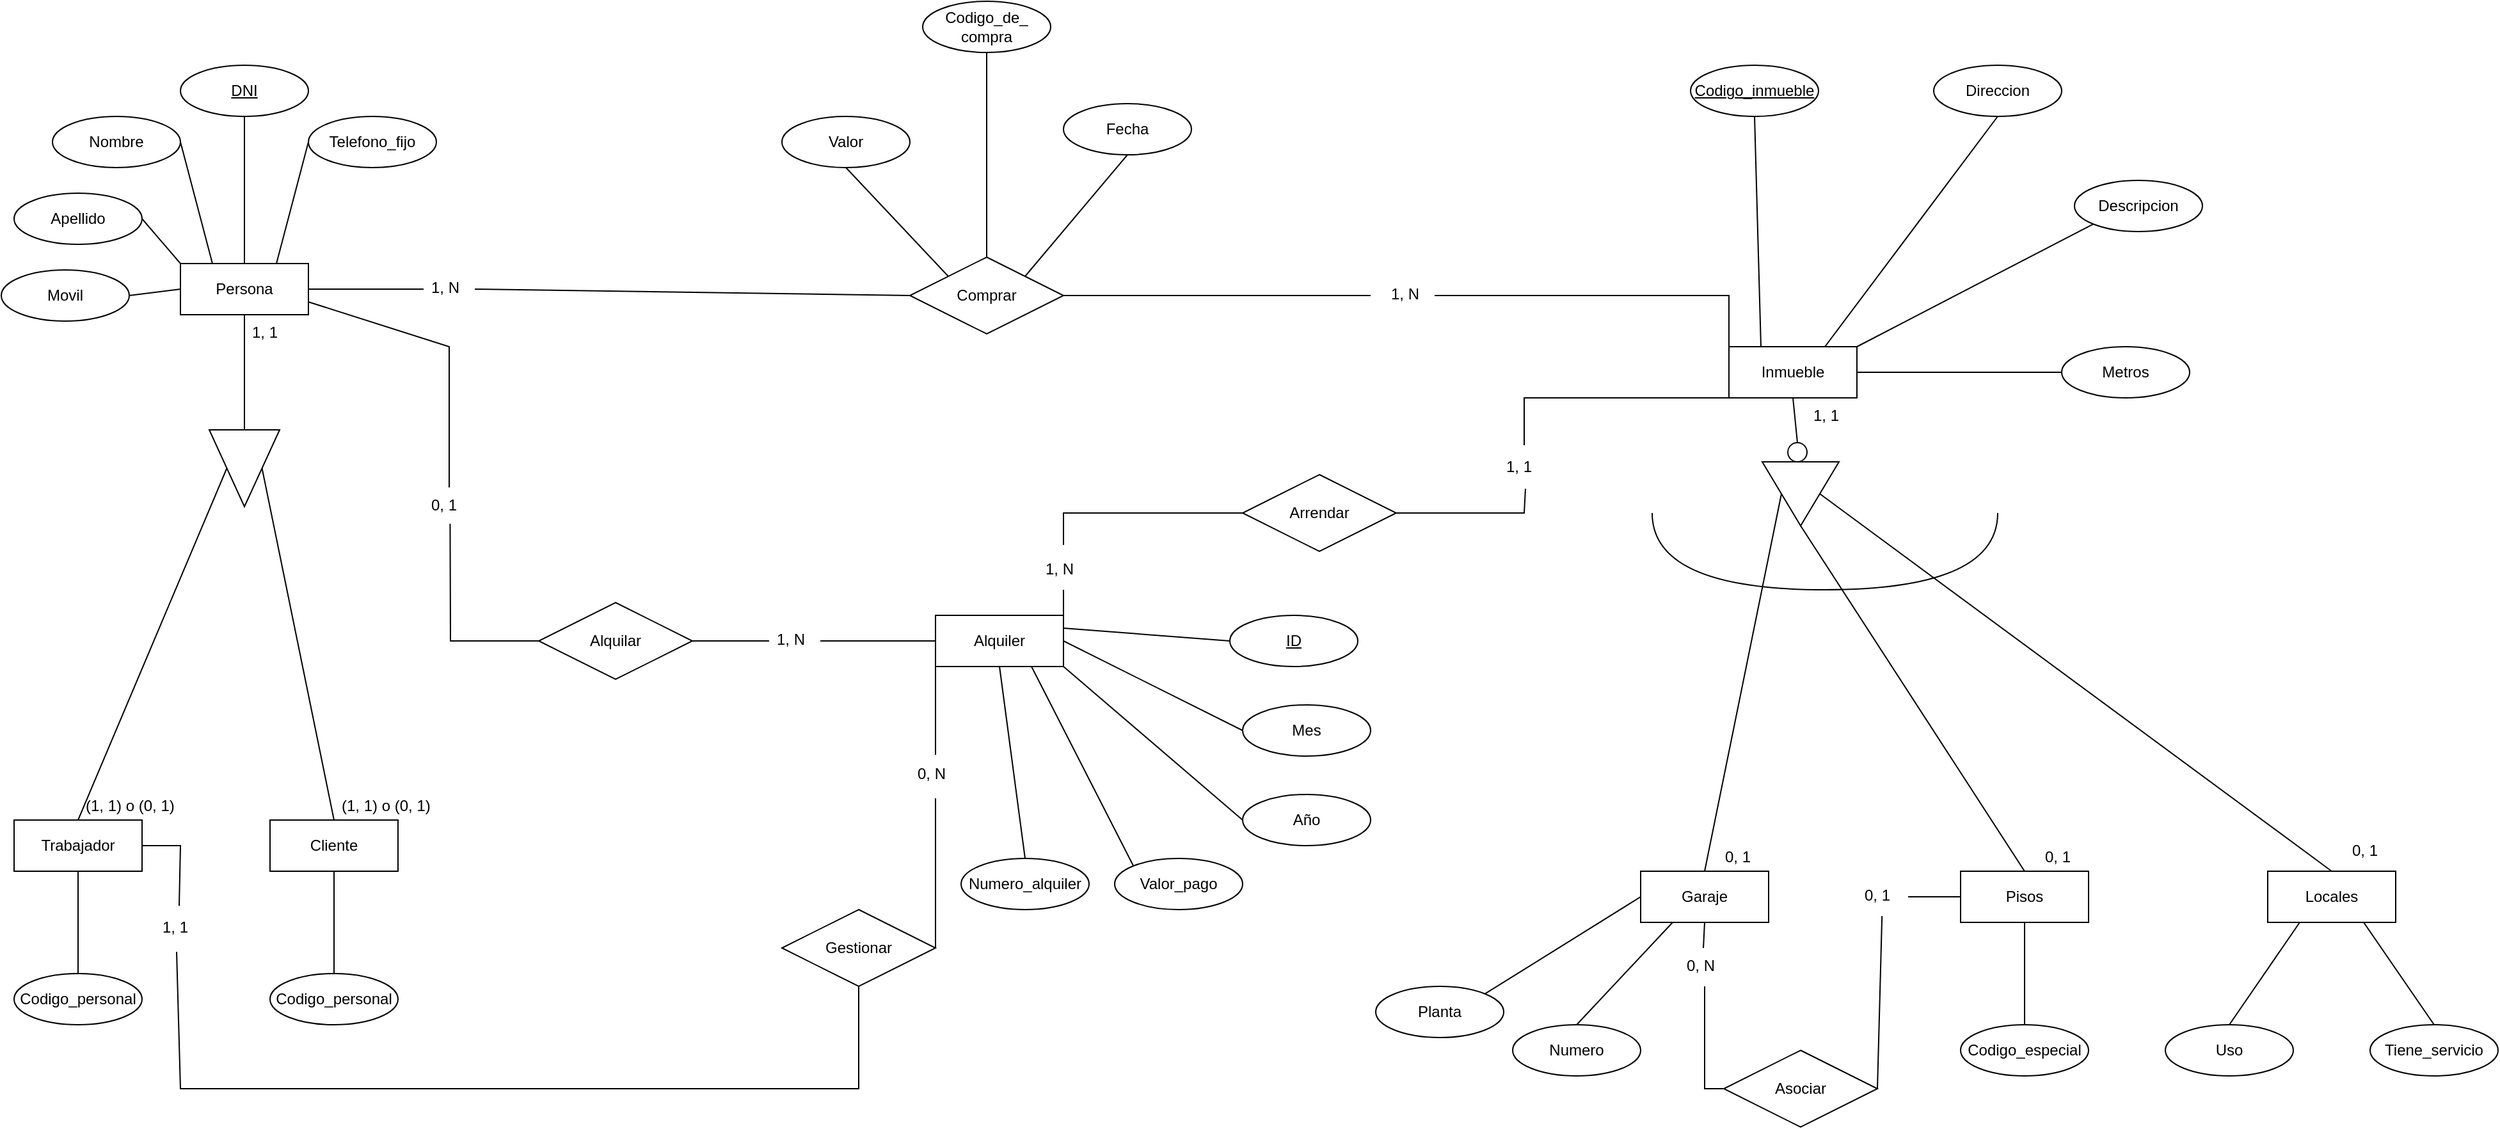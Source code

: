 <mxfile version="22.0.4" type="github">
  <diagram name="Página-1" id="a1RyxE_Y-MSOX4j9OYDZ">
    <mxGraphModel dx="2514" dy="2051" grid="1" gridSize="10" guides="1" tooltips="1" connect="1" arrows="1" fold="1" page="1" pageScale="1" pageWidth="827" pageHeight="1169" math="0" shadow="0">
      <root>
        <mxCell id="0" />
        <mxCell id="1" parent="0" />
        <mxCell id="8C2Y239VdLHNd9cbPgNQ-3" value="Inmueble" style="whiteSpace=wrap;html=1;align=center;" parent="1" vertex="1">
          <mxGeometry x="890" y="-90" width="100" height="40" as="geometry" />
        </mxCell>
        <mxCell id="8C2Y239VdLHNd9cbPgNQ-4" value="Pisos" style="whiteSpace=wrap;html=1;align=center;" parent="1" vertex="1">
          <mxGeometry x="1071" y="320" width="100" height="40" as="geometry" />
        </mxCell>
        <mxCell id="8C2Y239VdLHNd9cbPgNQ-5" value="Locales" style="whiteSpace=wrap;html=1;align=center;" parent="1" vertex="1">
          <mxGeometry x="1311" y="320" width="100" height="40" as="geometry" />
        </mxCell>
        <mxCell id="8C2Y239VdLHNd9cbPgNQ-6" value="Garaje" style="whiteSpace=wrap;html=1;align=center;" parent="1" vertex="1">
          <mxGeometry x="821" y="320" width="100" height="40" as="geometry" />
        </mxCell>
        <mxCell id="8C2Y239VdLHNd9cbPgNQ-7" value="Codigo_inmueble" style="ellipse;whiteSpace=wrap;html=1;align=center;fontStyle=4;" parent="1" vertex="1">
          <mxGeometry x="860" y="-310" width="100" height="40" as="geometry" />
        </mxCell>
        <mxCell id="8C2Y239VdLHNd9cbPgNQ-9" value="Metros" style="ellipse;whiteSpace=wrap;html=1;align=center;" parent="1" vertex="1">
          <mxGeometry x="1150" y="-90" width="100" height="40" as="geometry" />
        </mxCell>
        <mxCell id="8C2Y239VdLHNd9cbPgNQ-10" value="Descripcion" style="ellipse;whiteSpace=wrap;html=1;align=center;" parent="1" vertex="1">
          <mxGeometry x="1160" y="-220" width="100" height="40" as="geometry" />
        </mxCell>
        <mxCell id="8C2Y239VdLHNd9cbPgNQ-11" value="Direccion" style="ellipse;whiteSpace=wrap;html=1;align=center;" parent="1" vertex="1">
          <mxGeometry x="1050" y="-310" width="100" height="40" as="geometry" />
        </mxCell>
        <mxCell id="8C2Y239VdLHNd9cbPgNQ-12" value="Codigo_especial" style="ellipse;whiteSpace=wrap;html=1;align=center;" parent="1" vertex="1">
          <mxGeometry x="1071" y="440" width="100" height="40" as="geometry" />
        </mxCell>
        <mxCell id="8C2Y239VdLHNd9cbPgNQ-13" value="Uso" style="ellipse;whiteSpace=wrap;html=1;align=center;" parent="1" vertex="1">
          <mxGeometry x="1231" y="440" width="100" height="40" as="geometry" />
        </mxCell>
        <mxCell id="8C2Y239VdLHNd9cbPgNQ-14" value="Tiene_servicio" style="ellipse;whiteSpace=wrap;html=1;align=center;" parent="1" vertex="1">
          <mxGeometry x="1391" y="440" width="100" height="40" as="geometry" />
        </mxCell>
        <mxCell id="8C2Y239VdLHNd9cbPgNQ-15" value="" style="endArrow=none;html=1;rounded=0;entryX=0.5;entryY=1;entryDx=0;entryDy=0;" parent="1" source="8C2Y239VdLHNd9cbPgNQ-12" target="8C2Y239VdLHNd9cbPgNQ-4" edge="1">
          <mxGeometry relative="1" as="geometry">
            <mxPoint x="951" y="340" as="sourcePoint" />
            <mxPoint x="1111" y="340" as="targetPoint" />
          </mxGeometry>
        </mxCell>
        <mxCell id="8C2Y239VdLHNd9cbPgNQ-16" value="" style="endArrow=none;html=1;rounded=0;entryX=0.25;entryY=1;entryDx=0;entryDy=0;exitX=0.5;exitY=0;exitDx=0;exitDy=0;" parent="1" source="8C2Y239VdLHNd9cbPgNQ-13" target="8C2Y239VdLHNd9cbPgNQ-5" edge="1">
          <mxGeometry relative="1" as="geometry">
            <mxPoint x="1131" y="450" as="sourcePoint" />
            <mxPoint x="1131" y="370" as="targetPoint" />
          </mxGeometry>
        </mxCell>
        <mxCell id="8C2Y239VdLHNd9cbPgNQ-17" value="" style="endArrow=none;html=1;rounded=0;entryX=0.75;entryY=1;entryDx=0;entryDy=0;exitX=0.5;exitY=0;exitDx=0;exitDy=0;" parent="1" source="8C2Y239VdLHNd9cbPgNQ-14" target="8C2Y239VdLHNd9cbPgNQ-5" edge="1">
          <mxGeometry relative="1" as="geometry">
            <mxPoint x="1291" y="450" as="sourcePoint" />
            <mxPoint x="1326" y="370" as="targetPoint" />
          </mxGeometry>
        </mxCell>
        <mxCell id="8C2Y239VdLHNd9cbPgNQ-19" value="Numero" style="ellipse;whiteSpace=wrap;html=1;align=center;" parent="1" vertex="1">
          <mxGeometry x="721" y="440" width="100" height="40" as="geometry" />
        </mxCell>
        <mxCell id="8C2Y239VdLHNd9cbPgNQ-20" value="Planta" style="ellipse;whiteSpace=wrap;html=1;align=center;" parent="1" vertex="1">
          <mxGeometry x="614" y="410" width="100" height="40" as="geometry" />
        </mxCell>
        <mxCell id="8C2Y239VdLHNd9cbPgNQ-21" value="" style="endArrow=none;html=1;rounded=0;entryX=0;entryY=0.5;entryDx=0;entryDy=0;exitX=1;exitY=0;exitDx=0;exitDy=0;" parent="1" source="8C2Y239VdLHNd9cbPgNQ-20" target="8C2Y239VdLHNd9cbPgNQ-6" edge="1">
          <mxGeometry relative="1" as="geometry">
            <mxPoint x="1131" y="450" as="sourcePoint" />
            <mxPoint x="1131" y="370" as="targetPoint" />
          </mxGeometry>
        </mxCell>
        <mxCell id="8C2Y239VdLHNd9cbPgNQ-22" value="" style="endArrow=none;html=1;rounded=0;entryX=0.25;entryY=1;entryDx=0;entryDy=0;exitX=0.5;exitY=0;exitDx=0;exitDy=0;" parent="1" source="8C2Y239VdLHNd9cbPgNQ-19" target="8C2Y239VdLHNd9cbPgNQ-6" edge="1">
          <mxGeometry relative="1" as="geometry">
            <mxPoint x="961" y="450" as="sourcePoint" />
            <mxPoint x="906" y="370" as="targetPoint" />
          </mxGeometry>
        </mxCell>
        <mxCell id="8C2Y239VdLHNd9cbPgNQ-24" value="" style="endArrow=none;html=1;rounded=0;entryX=1;entryY=0.5;entryDx=0;entryDy=0;exitX=0;exitY=0.5;exitDx=0;exitDy=0;" parent="1" source="8C2Y239VdLHNd9cbPgNQ-9" target="8C2Y239VdLHNd9cbPgNQ-3" edge="1">
          <mxGeometry relative="1" as="geometry">
            <mxPoint x="980" y="-80" as="sourcePoint" />
            <mxPoint x="770" as="targetPoint" />
          </mxGeometry>
        </mxCell>
        <mxCell id="8C2Y239VdLHNd9cbPgNQ-25" value="" style="endArrow=none;html=1;rounded=0;entryX=0.25;entryY=0;entryDx=0;entryDy=0;exitX=0.5;exitY=1;exitDx=0;exitDy=0;" parent="1" source="8C2Y239VdLHNd9cbPgNQ-7" target="8C2Y239VdLHNd9cbPgNQ-3" edge="1">
          <mxGeometry relative="1" as="geometry">
            <mxPoint x="610" y="-100" as="sourcePoint" />
            <mxPoint x="770" y="-100" as="targetPoint" />
          </mxGeometry>
        </mxCell>
        <mxCell id="8C2Y239VdLHNd9cbPgNQ-26" value="" style="endArrow=none;html=1;rounded=0;entryX=0.5;entryY=1;entryDx=0;entryDy=0;exitX=0.75;exitY=0;exitDx=0;exitDy=0;" parent="1" source="8C2Y239VdLHNd9cbPgNQ-3" target="8C2Y239VdLHNd9cbPgNQ-11" edge="1">
          <mxGeometry relative="1" as="geometry">
            <mxPoint x="610" y="-100" as="sourcePoint" />
            <mxPoint x="770" y="-100" as="targetPoint" />
          </mxGeometry>
        </mxCell>
        <mxCell id="8C2Y239VdLHNd9cbPgNQ-27" value="" style="endArrow=none;html=1;rounded=0;entryX=0;entryY=1;entryDx=0;entryDy=0;exitX=1;exitY=0;exitDx=0;exitDy=0;" parent="1" source="8C2Y239VdLHNd9cbPgNQ-3" target="8C2Y239VdLHNd9cbPgNQ-10" edge="1">
          <mxGeometry relative="1" as="geometry">
            <mxPoint x="610" y="-100" as="sourcePoint" />
            <mxPoint x="770" y="-100" as="targetPoint" />
          </mxGeometry>
        </mxCell>
        <mxCell id="8C2Y239VdLHNd9cbPgNQ-29" value="Cliente" style="whiteSpace=wrap;html=1;align=center;" parent="1" vertex="1">
          <mxGeometry x="-250" y="280" width="100" height="40" as="geometry" />
        </mxCell>
        <mxCell id="8C2Y239VdLHNd9cbPgNQ-30" value="Trabajador" style="whiteSpace=wrap;html=1;align=center;" parent="1" vertex="1">
          <mxGeometry x="-450" y="280" width="100" height="40" as="geometry" />
        </mxCell>
        <mxCell id="8C2Y239VdLHNd9cbPgNQ-31" value="Persona" style="whiteSpace=wrap;html=1;align=center;" parent="1" vertex="1">
          <mxGeometry x="-320" y="-155" width="100" height="40" as="geometry" />
        </mxCell>
        <mxCell id="8C2Y239VdLHNd9cbPgNQ-32" value="DNI" style="ellipse;whiteSpace=wrap;html=1;align=center;fontStyle=4;" parent="1" vertex="1">
          <mxGeometry x="-320" y="-310" width="100" height="40" as="geometry" />
        </mxCell>
        <mxCell id="8C2Y239VdLHNd9cbPgNQ-33" value="Telefono_fijo" style="ellipse;whiteSpace=wrap;html=1;align=center;" parent="1" vertex="1">
          <mxGeometry x="-220" y="-270" width="100" height="40" as="geometry" />
        </mxCell>
        <mxCell id="8C2Y239VdLHNd9cbPgNQ-35" value="Movil" style="ellipse;whiteSpace=wrap;html=1;align=center;" parent="1" vertex="1">
          <mxGeometry x="-460" y="-150" width="100" height="40" as="geometry" />
        </mxCell>
        <mxCell id="8C2Y239VdLHNd9cbPgNQ-36" value="Apellido" style="ellipse;whiteSpace=wrap;html=1;align=center;" parent="1" vertex="1">
          <mxGeometry x="-450" y="-210" width="100" height="40" as="geometry" />
        </mxCell>
        <mxCell id="8C2Y239VdLHNd9cbPgNQ-37" value="Nombre" style="ellipse;whiteSpace=wrap;html=1;align=center;" parent="1" vertex="1">
          <mxGeometry x="-420" y="-270" width="100" height="40" as="geometry" />
        </mxCell>
        <mxCell id="8C2Y239VdLHNd9cbPgNQ-38" value="" style="endArrow=none;html=1;rounded=0;entryX=0.5;entryY=1;entryDx=0;entryDy=0;exitX=0.5;exitY=0;exitDx=0;exitDy=0;" parent="1" source="8C2Y239VdLHNd9cbPgNQ-31" target="8C2Y239VdLHNd9cbPgNQ-32" edge="1">
          <mxGeometry relative="1" as="geometry">
            <mxPoint x="-10" y="30" as="sourcePoint" />
            <mxPoint x="150" y="30" as="targetPoint" />
          </mxGeometry>
        </mxCell>
        <mxCell id="8C2Y239VdLHNd9cbPgNQ-39" value="" style="endArrow=none;html=1;rounded=0;entryX=1;entryY=0.5;entryDx=0;entryDy=0;exitX=0.25;exitY=0;exitDx=0;exitDy=0;" parent="1" source="8C2Y239VdLHNd9cbPgNQ-31" target="8C2Y239VdLHNd9cbPgNQ-37" edge="1">
          <mxGeometry relative="1" as="geometry">
            <mxPoint x="-10" y="30" as="sourcePoint" />
            <mxPoint x="150" y="30" as="targetPoint" />
          </mxGeometry>
        </mxCell>
        <mxCell id="8C2Y239VdLHNd9cbPgNQ-40" value="" style="endArrow=none;html=1;rounded=0;entryX=0;entryY=0;entryDx=0;entryDy=0;exitX=1;exitY=0.5;exitDx=0;exitDy=0;" parent="1" source="8C2Y239VdLHNd9cbPgNQ-36" target="8C2Y239VdLHNd9cbPgNQ-31" edge="1">
          <mxGeometry relative="1" as="geometry">
            <mxPoint x="-360" y="-130" as="sourcePoint" />
            <mxPoint x="150" y="30" as="targetPoint" />
          </mxGeometry>
        </mxCell>
        <mxCell id="8C2Y239VdLHNd9cbPgNQ-41" value="" style="endArrow=none;html=1;rounded=0;entryX=0;entryY=0.5;entryDx=0;entryDy=0;exitX=0.75;exitY=0;exitDx=0;exitDy=0;" parent="1" source="8C2Y239VdLHNd9cbPgNQ-31" target="8C2Y239VdLHNd9cbPgNQ-33" edge="1">
          <mxGeometry relative="1" as="geometry">
            <mxPoint x="-285" y="-140" as="sourcePoint" />
            <mxPoint x="-310" y="-240" as="targetPoint" />
          </mxGeometry>
        </mxCell>
        <mxCell id="8C2Y239VdLHNd9cbPgNQ-43" value="" style="endArrow=none;html=1;rounded=0;entryX=1;entryY=0.5;entryDx=0;entryDy=0;exitX=0;exitY=0.5;exitDx=0;exitDy=0;" parent="1" source="8C2Y239VdLHNd9cbPgNQ-31" target="8C2Y239VdLHNd9cbPgNQ-35" edge="1">
          <mxGeometry relative="1" as="geometry">
            <mxPoint x="-10" y="30" as="sourcePoint" />
            <mxPoint x="150" y="30" as="targetPoint" />
          </mxGeometry>
        </mxCell>
        <mxCell id="8C2Y239VdLHNd9cbPgNQ-44" value="Codigo_personal" style="ellipse;whiteSpace=wrap;html=1;align=center;" parent="1" vertex="1">
          <mxGeometry x="-450" y="400" width="100" height="40" as="geometry" />
        </mxCell>
        <mxCell id="8C2Y239VdLHNd9cbPgNQ-45" value="Codigo_personal" style="ellipse;whiteSpace=wrap;html=1;align=center;" parent="1" vertex="1">
          <mxGeometry x="-250" y="400" width="100" height="40" as="geometry" />
        </mxCell>
        <mxCell id="8C2Y239VdLHNd9cbPgNQ-46" value="" style="endArrow=none;html=1;rounded=0;exitX=0.5;exitY=0;exitDx=0;exitDy=0;entryX=0.5;entryY=1;entryDx=0;entryDy=0;" parent="1" source="8C2Y239VdLHNd9cbPgNQ-44" target="8C2Y239VdLHNd9cbPgNQ-30" edge="1">
          <mxGeometry relative="1" as="geometry">
            <mxPoint x="-40" y="400" as="sourcePoint" />
            <mxPoint x="120" y="400" as="targetPoint" />
          </mxGeometry>
        </mxCell>
        <mxCell id="8C2Y239VdLHNd9cbPgNQ-47" value="" style="endArrow=none;html=1;rounded=0;exitX=0.5;exitY=0;exitDx=0;exitDy=0;entryX=0.5;entryY=1;entryDx=0;entryDy=0;" parent="1" source="8C2Y239VdLHNd9cbPgNQ-45" target="8C2Y239VdLHNd9cbPgNQ-29" edge="1">
          <mxGeometry relative="1" as="geometry">
            <mxPoint x="-390" y="410" as="sourcePoint" />
            <mxPoint x="-390" y="330" as="targetPoint" />
          </mxGeometry>
        </mxCell>
        <mxCell id="8C2Y239VdLHNd9cbPgNQ-48" value="Comprar" style="shape=rhombus;perimeter=rhombusPerimeter;whiteSpace=wrap;html=1;align=center;" parent="1" vertex="1">
          <mxGeometry x="250" y="-160" width="120" height="60" as="geometry" />
        </mxCell>
        <mxCell id="8C2Y239VdLHNd9cbPgNQ-52" value="" style="endArrow=none;html=1;rounded=0;entryX=0;entryY=0;entryDx=0;entryDy=0;exitX=1;exitY=0.5;exitDx=0;exitDy=0;" parent="1" source="8C2Y239VdLHNd9cbPgNQ-54" target="8C2Y239VdLHNd9cbPgNQ-3" edge="1">
          <mxGeometry relative="1" as="geometry">
            <mxPoint x="220" as="sourcePoint" />
            <mxPoint x="380" as="targetPoint" />
            <Array as="points">
              <mxPoint x="730" y="-130" />
              <mxPoint x="890" y="-130" />
            </Array>
          </mxGeometry>
        </mxCell>
        <mxCell id="8C2Y239VdLHNd9cbPgNQ-55" value="" style="endArrow=none;html=1;rounded=0;exitX=1;exitY=0.5;exitDx=0;exitDy=0;" parent="1" source="8C2Y239VdLHNd9cbPgNQ-48" edge="1">
          <mxGeometry relative="1" as="geometry">
            <mxPoint x="370" y="-130" as="sourcePoint" />
            <mxPoint x="610" y="-130" as="targetPoint" />
            <Array as="points" />
          </mxGeometry>
        </mxCell>
        <mxCell id="8C2Y239VdLHNd9cbPgNQ-54" value="1, N" style="text;strokeColor=none;fillColor=none;spacingLeft=4;spacingRight=4;overflow=hidden;rotatable=0;points=[[0,0.5],[1,0.5]];portConstraint=eastwest;fontSize=12;whiteSpace=wrap;html=1;" parent="1" vertex="1">
          <mxGeometry x="620" y="-145" width="40" height="30" as="geometry" />
        </mxCell>
        <mxCell id="8C2Y239VdLHNd9cbPgNQ-57" value="" style="endArrow=none;html=1;rounded=0;exitX=1;exitY=0.5;exitDx=0;exitDy=0;entryX=0;entryY=0.5;entryDx=0;entryDy=0;" parent="1" source="8C2Y239VdLHNd9cbPgNQ-31" target="8C2Y239VdLHNd9cbPgNQ-56" edge="1">
          <mxGeometry relative="1" as="geometry">
            <mxPoint x="-220" y="-140" as="sourcePoint" />
            <mxPoint x="20" y="-200" as="targetPoint" />
            <Array as="points" />
          </mxGeometry>
        </mxCell>
        <mxCell id="8C2Y239VdLHNd9cbPgNQ-56" value="1, N" style="text;strokeColor=none;fillColor=none;spacingLeft=4;spacingRight=4;overflow=hidden;rotatable=0;points=[[0,0.5],[1,0.5]];portConstraint=eastwest;fontSize=12;whiteSpace=wrap;html=1;" parent="1" vertex="1">
          <mxGeometry x="-130" y="-150" width="40" height="30" as="geometry" />
        </mxCell>
        <mxCell id="8C2Y239VdLHNd9cbPgNQ-58" value="" style="endArrow=none;html=1;rounded=0;exitX=1;exitY=0.5;exitDx=0;exitDy=0;entryX=0;entryY=0.5;entryDx=0;entryDy=0;" parent="1" source="8C2Y239VdLHNd9cbPgNQ-56" target="8C2Y239VdLHNd9cbPgNQ-48" edge="1">
          <mxGeometry relative="1" as="geometry">
            <mxPoint x="220" y="100" as="sourcePoint" />
            <mxPoint x="380" y="100" as="targetPoint" />
          </mxGeometry>
        </mxCell>
        <mxCell id="8C2Y239VdLHNd9cbPgNQ-59" value="Codigo_de_ compra" style="ellipse;whiteSpace=wrap;html=1;align=center;" parent="1" vertex="1">
          <mxGeometry x="260" y="-360" width="100" height="40" as="geometry" />
        </mxCell>
        <mxCell id="8C2Y239VdLHNd9cbPgNQ-60" value="Valor" style="ellipse;whiteSpace=wrap;html=1;align=center;" parent="1" vertex="1">
          <mxGeometry x="150" y="-270" width="100" height="40" as="geometry" />
        </mxCell>
        <mxCell id="8C2Y239VdLHNd9cbPgNQ-61" value="Fecha" style="ellipse;whiteSpace=wrap;html=1;align=center;" parent="1" vertex="1">
          <mxGeometry x="370" y="-280" width="100" height="40" as="geometry" />
        </mxCell>
        <mxCell id="8C2Y239VdLHNd9cbPgNQ-62" value="" style="endArrow=none;html=1;rounded=0;exitX=0.5;exitY=0;exitDx=0;exitDy=0;entryX=0.5;entryY=1;entryDx=0;entryDy=0;" parent="1" source="8C2Y239VdLHNd9cbPgNQ-48" target="8C2Y239VdLHNd9cbPgNQ-59" edge="1">
          <mxGeometry relative="1" as="geometry">
            <mxPoint x="220" y="-200" as="sourcePoint" />
            <mxPoint x="380" y="-200" as="targetPoint" />
          </mxGeometry>
        </mxCell>
        <mxCell id="8C2Y239VdLHNd9cbPgNQ-63" value="" style="endArrow=none;html=1;rounded=0;exitX=0.5;exitY=1;exitDx=0;exitDy=0;entryX=0;entryY=0;entryDx=0;entryDy=0;" parent="1" source="8C2Y239VdLHNd9cbPgNQ-60" target="8C2Y239VdLHNd9cbPgNQ-48" edge="1">
          <mxGeometry relative="1" as="geometry">
            <mxPoint x="220" y="-200" as="sourcePoint" />
            <mxPoint x="380" y="-200" as="targetPoint" />
          </mxGeometry>
        </mxCell>
        <mxCell id="8C2Y239VdLHNd9cbPgNQ-64" value="" style="endArrow=none;html=1;rounded=0;entryX=0.5;entryY=1;entryDx=0;entryDy=0;exitX=1;exitY=0;exitDx=0;exitDy=0;" parent="1" source="8C2Y239VdLHNd9cbPgNQ-48" target="8C2Y239VdLHNd9cbPgNQ-61" edge="1">
          <mxGeometry relative="1" as="geometry">
            <mxPoint x="220" y="-200" as="sourcePoint" />
            <mxPoint x="380" y="-200" as="targetPoint" />
          </mxGeometry>
        </mxCell>
        <mxCell id="8C2Y239VdLHNd9cbPgNQ-65" value="Alquiler" style="whiteSpace=wrap;html=1;align=center;" parent="1" vertex="1">
          <mxGeometry x="270" y="120" width="100" height="40" as="geometry" />
        </mxCell>
        <mxCell id="8C2Y239VdLHNd9cbPgNQ-67" value="Arrendar" style="shape=rhombus;perimeter=rhombusPerimeter;whiteSpace=wrap;html=1;align=center;" parent="1" vertex="1">
          <mxGeometry x="510" y="10" width="120" height="60" as="geometry" />
        </mxCell>
        <mxCell id="8C2Y239VdLHNd9cbPgNQ-68" value="Gestionar" style="shape=rhombus;perimeter=rhombusPerimeter;whiteSpace=wrap;html=1;align=center;" parent="1" vertex="1">
          <mxGeometry x="150" y="350" width="120" height="60" as="geometry" />
        </mxCell>
        <mxCell id="8C2Y239VdLHNd9cbPgNQ-69" value="ID" style="ellipse;whiteSpace=wrap;html=1;align=center;fontStyle=4;" parent="1" vertex="1">
          <mxGeometry x="500" y="120" width="100" height="40" as="geometry" />
        </mxCell>
        <mxCell id="8C2Y239VdLHNd9cbPgNQ-70" value="Numero_alquiler" style="ellipse;whiteSpace=wrap;html=1;align=center;" parent="1" vertex="1">
          <mxGeometry x="290" y="310" width="100" height="40" as="geometry" />
        </mxCell>
        <mxCell id="8C2Y239VdLHNd9cbPgNQ-71" value="Valor_pago" style="ellipse;whiteSpace=wrap;html=1;align=center;" parent="1" vertex="1">
          <mxGeometry x="410" y="310" width="100" height="40" as="geometry" />
        </mxCell>
        <mxCell id="8C2Y239VdLHNd9cbPgNQ-72" value="Año" style="ellipse;whiteSpace=wrap;html=1;align=center;" parent="1" vertex="1">
          <mxGeometry x="510" y="260" width="100" height="40" as="geometry" />
        </mxCell>
        <mxCell id="8C2Y239VdLHNd9cbPgNQ-73" value="Mes" style="ellipse;whiteSpace=wrap;html=1;align=center;" parent="1" vertex="1">
          <mxGeometry x="510" y="190" width="100" height="40" as="geometry" />
        </mxCell>
        <mxCell id="8C2Y239VdLHNd9cbPgNQ-74" value="" style="endArrow=none;html=1;rounded=0;entryX=0;entryY=1;entryDx=0;entryDy=0;exitX=0.5;exitY=-0.1;exitDx=0;exitDy=0;exitPerimeter=0;" parent="1" source="8C2Y239VdLHNd9cbPgNQ-76" target="8C2Y239VdLHNd9cbPgNQ-3" edge="1">
          <mxGeometry relative="1" as="geometry">
            <mxPoint x="730" as="sourcePoint" />
            <mxPoint x="320" y="-50" as="targetPoint" />
            <Array as="points">
              <mxPoint x="730" y="-50" />
            </Array>
          </mxGeometry>
        </mxCell>
        <mxCell id="8C2Y239VdLHNd9cbPgNQ-75" value="" style="endArrow=none;html=1;rounded=0;entryX=0;entryY=0.5;entryDx=0;entryDy=0;exitX=0.5;exitY=-0.167;exitDx=0;exitDy=0;exitPerimeter=0;" parent="1" source="8C2Y239VdLHNd9cbPgNQ-78" target="8C2Y239VdLHNd9cbPgNQ-67" edge="1">
          <mxGeometry relative="1" as="geometry">
            <mxPoint x="160" y="-50" as="sourcePoint" />
            <mxPoint x="320" y="-50" as="targetPoint" />
            <Array as="points">
              <mxPoint x="370" y="40" />
            </Array>
          </mxGeometry>
        </mxCell>
        <mxCell id="8C2Y239VdLHNd9cbPgNQ-77" value="" style="endArrow=none;html=1;rounded=0;entryX=0.525;entryY=1.033;entryDx=0;entryDy=0;exitX=1;exitY=0.5;exitDx=0;exitDy=0;entryPerimeter=0;" parent="1" source="8C2Y239VdLHNd9cbPgNQ-67" target="8C2Y239VdLHNd9cbPgNQ-76" edge="1">
          <mxGeometry relative="1" as="geometry">
            <mxPoint x="630" y="40" as="sourcePoint" />
            <mxPoint x="730" y="-40" as="targetPoint" />
            <Array as="points">
              <mxPoint x="730" y="40" />
            </Array>
          </mxGeometry>
        </mxCell>
        <mxCell id="8C2Y239VdLHNd9cbPgNQ-76" value="1, 1" style="text;strokeColor=none;fillColor=none;spacingLeft=4;spacingRight=4;overflow=hidden;rotatable=0;points=[[0,0.5],[1,0.5]];portConstraint=eastwest;fontSize=12;whiteSpace=wrap;html=1;" parent="1" vertex="1">
          <mxGeometry x="710" y="-10" width="40" height="30" as="geometry" />
        </mxCell>
        <mxCell id="8C2Y239VdLHNd9cbPgNQ-78" value="1, N" style="text;strokeColor=none;fillColor=none;spacingLeft=4;spacingRight=4;overflow=hidden;rotatable=0;points=[[0,0.5],[1,0.5]];portConstraint=eastwest;fontSize=12;whiteSpace=wrap;html=1;" parent="1" vertex="1">
          <mxGeometry x="350" y="70" width="40" height="30" as="geometry" />
        </mxCell>
        <mxCell id="8C2Y239VdLHNd9cbPgNQ-80" value="" style="endArrow=none;html=1;rounded=0;exitX=1;exitY=0;exitDx=0;exitDy=0;" parent="1" source="8C2Y239VdLHNd9cbPgNQ-65" edge="1">
          <mxGeometry relative="1" as="geometry">
            <mxPoint x="160" y="150" as="sourcePoint" />
            <mxPoint x="370" y="100" as="targetPoint" />
          </mxGeometry>
        </mxCell>
        <mxCell id="8C2Y239VdLHNd9cbPgNQ-82" value="" style="endArrow=none;html=1;rounded=0;entryX=0;entryY=1;entryDx=0;entryDy=0;exitX=0.5;exitY=-0.033;exitDx=0;exitDy=0;exitPerimeter=0;" parent="1" source="8C2Y239VdLHNd9cbPgNQ-99" target="8C2Y239VdLHNd9cbPgNQ-65" edge="1">
          <mxGeometry relative="1" as="geometry">
            <mxPoint x="160" y="150" as="sourcePoint" />
            <mxPoint x="320" y="150" as="targetPoint" />
            <Array as="points" />
          </mxGeometry>
        </mxCell>
        <mxCell id="8C2Y239VdLHNd9cbPgNQ-90" value="Alquilar" style="shape=rhombus;perimeter=rhombusPerimeter;whiteSpace=wrap;html=1;align=center;" parent="1" vertex="1">
          <mxGeometry x="-40" y="110" width="120" height="60" as="geometry" />
        </mxCell>
        <mxCell id="8C2Y239VdLHNd9cbPgNQ-91" value="" style="endArrow=none;html=1;rounded=0;exitX=0.518;exitY=0.947;exitDx=0;exitDy=0;entryX=0;entryY=0.5;entryDx=0;entryDy=0;exitPerimeter=0;" parent="1" source="8C2Y239VdLHNd9cbPgNQ-104" target="8C2Y239VdLHNd9cbPgNQ-90" edge="1">
          <mxGeometry relative="1" as="geometry">
            <mxPoint x="160" y="350" as="sourcePoint" />
            <mxPoint x="320" y="350" as="targetPoint" />
            <Array as="points">
              <mxPoint x="-109" y="140" />
            </Array>
          </mxGeometry>
        </mxCell>
        <mxCell id="8C2Y239VdLHNd9cbPgNQ-93" value="" style="endArrow=none;html=1;rounded=0;entryX=0;entryY=0.5;entryDx=0;entryDy=0;exitX=1;exitY=0.5;exitDx=0;exitDy=0;" parent="1" source="8C2Y239VdLHNd9cbPgNQ-102" target="8C2Y239VdLHNd9cbPgNQ-65" edge="1">
          <mxGeometry relative="1" as="geometry">
            <mxPoint x="160" y="350" as="sourcePoint" />
            <mxPoint x="320" y="350" as="targetPoint" />
          </mxGeometry>
        </mxCell>
        <mxCell id="8C2Y239VdLHNd9cbPgNQ-94" value="" style="endArrow=none;html=1;rounded=0;exitX=0.5;exitY=1;exitDx=0;exitDy=0;entryX=0.5;entryY=0;entryDx=0;entryDy=0;" parent="1" source="8C2Y239VdLHNd9cbPgNQ-65" target="8C2Y239VdLHNd9cbPgNQ-70" edge="1">
          <mxGeometry relative="1" as="geometry">
            <mxPoint x="160" y="350" as="sourcePoint" />
            <mxPoint x="320" y="350" as="targetPoint" />
          </mxGeometry>
        </mxCell>
        <mxCell id="8C2Y239VdLHNd9cbPgNQ-95" value="" style="endArrow=none;html=1;rounded=0;exitX=0.75;exitY=1;exitDx=0;exitDy=0;entryX=0;entryY=0;entryDx=0;entryDy=0;" parent="1" source="8C2Y239VdLHNd9cbPgNQ-65" target="8C2Y239VdLHNd9cbPgNQ-71" edge="1">
          <mxGeometry relative="1" as="geometry">
            <mxPoint x="330" y="170" as="sourcePoint" />
            <mxPoint x="350" y="320" as="targetPoint" />
          </mxGeometry>
        </mxCell>
        <mxCell id="8C2Y239VdLHNd9cbPgNQ-96" value="" style="endArrow=none;html=1;rounded=0;exitX=1;exitY=1;exitDx=0;exitDy=0;entryX=0;entryY=0.5;entryDx=0;entryDy=0;" parent="1" source="8C2Y239VdLHNd9cbPgNQ-65" target="8C2Y239VdLHNd9cbPgNQ-72" edge="1">
          <mxGeometry relative="1" as="geometry">
            <mxPoint x="355" y="170" as="sourcePoint" />
            <mxPoint x="425" y="326" as="targetPoint" />
          </mxGeometry>
        </mxCell>
        <mxCell id="8C2Y239VdLHNd9cbPgNQ-97" value="" style="endArrow=none;html=1;rounded=0;exitX=1;exitY=0.5;exitDx=0;exitDy=0;entryX=0;entryY=0.5;entryDx=0;entryDy=0;" parent="1" source="8C2Y239VdLHNd9cbPgNQ-65" target="8C2Y239VdLHNd9cbPgNQ-73" edge="1">
          <mxGeometry relative="1" as="geometry">
            <mxPoint x="380" y="170" as="sourcePoint" />
            <mxPoint x="520" y="290" as="targetPoint" />
          </mxGeometry>
        </mxCell>
        <mxCell id="8C2Y239VdLHNd9cbPgNQ-98" value="" style="endArrow=none;html=1;rounded=0;exitX=1;exitY=0.25;exitDx=0;exitDy=0;entryX=0;entryY=0.5;entryDx=0;entryDy=0;" parent="1" source="8C2Y239VdLHNd9cbPgNQ-65" target="8C2Y239VdLHNd9cbPgNQ-69" edge="1">
          <mxGeometry relative="1" as="geometry">
            <mxPoint x="380" y="150" as="sourcePoint" />
            <mxPoint x="520" y="220" as="targetPoint" />
          </mxGeometry>
        </mxCell>
        <mxCell id="8C2Y239VdLHNd9cbPgNQ-99" value="0, N" style="text;strokeColor=none;fillColor=none;spacingLeft=4;spacingRight=4;overflow=hidden;rotatable=0;points=[[0,0.5],[1,0.5]];portConstraint=eastwest;fontSize=12;whiteSpace=wrap;html=1;" parent="1" vertex="1">
          <mxGeometry x="250" y="230" width="40" height="30" as="geometry" />
        </mxCell>
        <mxCell id="8C2Y239VdLHNd9cbPgNQ-101" value="" style="endArrow=none;html=1;rounded=0;entryX=0.5;entryY=1.1;entryDx=0;entryDy=0;entryPerimeter=0;exitX=1;exitY=0.5;exitDx=0;exitDy=0;" parent="1" source="8C2Y239VdLHNd9cbPgNQ-68" target="8C2Y239VdLHNd9cbPgNQ-99" edge="1">
          <mxGeometry relative="1" as="geometry">
            <mxPoint x="160" y="350" as="sourcePoint" />
            <mxPoint x="320" y="350" as="targetPoint" />
          </mxGeometry>
        </mxCell>
        <mxCell id="8C2Y239VdLHNd9cbPgNQ-103" value="" style="endArrow=none;html=1;rounded=0;entryX=0;entryY=0.5;entryDx=0;entryDy=0;exitX=1;exitY=0.5;exitDx=0;exitDy=0;" parent="1" source="8C2Y239VdLHNd9cbPgNQ-90" target="8C2Y239VdLHNd9cbPgNQ-102" edge="1">
          <mxGeometry relative="1" as="geometry">
            <mxPoint x="80" y="140" as="sourcePoint" />
            <mxPoint x="270" y="140" as="targetPoint" />
          </mxGeometry>
        </mxCell>
        <mxCell id="8C2Y239VdLHNd9cbPgNQ-102" value="1, N" style="text;strokeColor=none;fillColor=none;spacingLeft=4;spacingRight=4;overflow=hidden;rotatable=0;points=[[0,0.5],[1,0.5]];portConstraint=eastwest;fontSize=12;whiteSpace=wrap;html=1;" parent="1" vertex="1">
          <mxGeometry x="140" y="125" width="40" height="30" as="geometry" />
        </mxCell>
        <mxCell id="8C2Y239VdLHNd9cbPgNQ-104" value="0, 1" style="text;strokeColor=none;fillColor=none;spacingLeft=4;spacingRight=4;overflow=hidden;rotatable=0;points=[[0,0.5],[1,0.5]];portConstraint=eastwest;fontSize=12;whiteSpace=wrap;html=1;" parent="1" vertex="1">
          <mxGeometry x="-130" y="20" width="40" height="30" as="geometry" />
        </mxCell>
        <mxCell id="8C2Y239VdLHNd9cbPgNQ-107" value="" style="endArrow=none;html=1;rounded=0;exitX=1;exitY=0.75;exitDx=0;exitDy=0;" parent="1" source="8C2Y239VdLHNd9cbPgNQ-31" edge="1">
          <mxGeometry relative="1" as="geometry">
            <mxPoint x="160" y="250" as="sourcePoint" />
            <mxPoint x="-110" y="20" as="targetPoint" />
            <Array as="points">
              <mxPoint x="-110" y="-90" />
            </Array>
          </mxGeometry>
        </mxCell>
        <mxCell id="8C2Y239VdLHNd9cbPgNQ-108" value="1, 1" style="text;strokeColor=none;fillColor=none;spacingLeft=4;spacingRight=4;overflow=hidden;rotatable=0;points=[[0,0.5],[1,0.5]];portConstraint=eastwest;fontSize=12;whiteSpace=wrap;html=1;" parent="1" vertex="1">
          <mxGeometry x="-340" y="350" width="40" height="30" as="geometry" />
        </mxCell>
        <mxCell id="8C2Y239VdLHNd9cbPgNQ-109" value="" style="endArrow=none;html=1;rounded=0;exitX=1;exitY=0.5;exitDx=0;exitDy=0;entryX=0.475;entryY=-0.1;entryDx=0;entryDy=0;entryPerimeter=0;" parent="1" source="8C2Y239VdLHNd9cbPgNQ-30" target="8C2Y239VdLHNd9cbPgNQ-108" edge="1">
          <mxGeometry relative="1" as="geometry">
            <mxPoint x="160" y="150" as="sourcePoint" />
            <mxPoint x="320" y="150" as="targetPoint" />
            <Array as="points">
              <mxPoint x="-320" y="300" />
            </Array>
          </mxGeometry>
        </mxCell>
        <mxCell id="8C2Y239VdLHNd9cbPgNQ-110" value="" style="endArrow=none;html=1;rounded=0;exitX=0.425;exitY=1.1;exitDx=0;exitDy=0;exitPerimeter=0;entryX=0.5;entryY=1;entryDx=0;entryDy=0;" parent="1" source="8C2Y239VdLHNd9cbPgNQ-108" target="8C2Y239VdLHNd9cbPgNQ-68" edge="1">
          <mxGeometry relative="1" as="geometry">
            <mxPoint x="160" y="150" as="sourcePoint" />
            <mxPoint x="320" y="150" as="targetPoint" />
            <Array as="points">
              <mxPoint x="-320" y="490" />
              <mxPoint x="210" y="490" />
            </Array>
          </mxGeometry>
        </mxCell>
        <mxCell id="8C2Y239VdLHNd9cbPgNQ-111" value="" style="ellipse;whiteSpace=wrap;html=1;aspect=fixed;" parent="1" vertex="1">
          <mxGeometry x="936" y="-15" width="15" height="15" as="geometry" />
        </mxCell>
        <mxCell id="8C2Y239VdLHNd9cbPgNQ-114" value="" style="triangle;whiteSpace=wrap;html=1;rotation=90;" parent="1" vertex="1">
          <mxGeometry x="921" y="-5" width="50" height="60" as="geometry" />
        </mxCell>
        <mxCell id="8C2Y239VdLHNd9cbPgNQ-115" value="" style="endArrow=none;html=1;rounded=0;edgeStyle=orthogonalEdgeStyle;curved=1;" parent="1" edge="1">
          <mxGeometry width="50" height="50" relative="1" as="geometry">
            <mxPoint x="830" y="40" as="sourcePoint" />
            <mxPoint x="1100" y="40" as="targetPoint" />
            <Array as="points">
              <mxPoint x="830" y="100" />
              <mxPoint x="1100" y="100" />
            </Array>
          </mxGeometry>
        </mxCell>
        <mxCell id="8C2Y239VdLHNd9cbPgNQ-116" value="" style="endArrow=none;html=1;rounded=0;exitX=0.5;exitY=1;exitDx=0;exitDy=0;entryX=0.5;entryY=0;entryDx=0;entryDy=0;" parent="1" source="8C2Y239VdLHNd9cbPgNQ-3" target="8C2Y239VdLHNd9cbPgNQ-111" edge="1">
          <mxGeometry relative="1" as="geometry">
            <mxPoint x="920" y="150" as="sourcePoint" />
            <mxPoint x="1080" y="150" as="targetPoint" />
          </mxGeometry>
        </mxCell>
        <mxCell id="8C2Y239VdLHNd9cbPgNQ-118" value="" style="endArrow=none;html=1;rounded=0;exitX=0.5;exitY=0;exitDx=0;exitDy=0;entryX=0.5;entryY=1;entryDx=0;entryDy=0;" parent="1" source="8C2Y239VdLHNd9cbPgNQ-6" target="8C2Y239VdLHNd9cbPgNQ-114" edge="1">
          <mxGeometry relative="1" as="geometry">
            <mxPoint x="920" y="150" as="sourcePoint" />
            <mxPoint x="1080" y="150" as="targetPoint" />
          </mxGeometry>
        </mxCell>
        <mxCell id="8C2Y239VdLHNd9cbPgNQ-119" value="" style="endArrow=none;html=1;rounded=0;exitX=0.5;exitY=0;exitDx=0;exitDy=0;entryX=1;entryY=0.5;entryDx=0;entryDy=0;" parent="1" source="8C2Y239VdLHNd9cbPgNQ-4" target="8C2Y239VdLHNd9cbPgNQ-114" edge="1">
          <mxGeometry relative="1" as="geometry">
            <mxPoint x="881" y="330" as="sourcePoint" />
            <mxPoint x="941" y="35" as="targetPoint" />
          </mxGeometry>
        </mxCell>
        <mxCell id="8C2Y239VdLHNd9cbPgNQ-120" value="" style="endArrow=none;html=1;rounded=0;exitX=0.5;exitY=0;exitDx=0;exitDy=0;entryX=0.5;entryY=0;entryDx=0;entryDy=0;" parent="1" source="8C2Y239VdLHNd9cbPgNQ-5" target="8C2Y239VdLHNd9cbPgNQ-114" edge="1">
          <mxGeometry relative="1" as="geometry">
            <mxPoint x="1131" y="330" as="sourcePoint" />
            <mxPoint x="956" y="60" as="targetPoint" />
          </mxGeometry>
        </mxCell>
        <mxCell id="8C2Y239VdLHNd9cbPgNQ-121" value="" style="triangle;whiteSpace=wrap;html=1;rotation=90;" parent="1" vertex="1">
          <mxGeometry x="-300" y="-22.5" width="60" height="55" as="geometry" />
        </mxCell>
        <mxCell id="8C2Y239VdLHNd9cbPgNQ-129" value="" style="endArrow=none;html=1;rounded=0;exitX=0;exitY=0.5;exitDx=0;exitDy=0;entryX=0.5;entryY=1;entryDx=0;entryDy=0;" parent="1" source="8C2Y239VdLHNd9cbPgNQ-121" target="8C2Y239VdLHNd9cbPgNQ-31" edge="1">
          <mxGeometry relative="1" as="geometry">
            <mxPoint x="-140" y="-50" as="sourcePoint" />
            <mxPoint x="20" y="-50" as="targetPoint" />
          </mxGeometry>
        </mxCell>
        <mxCell id="8C2Y239VdLHNd9cbPgNQ-130" value="" style="endArrow=none;html=1;rounded=0;exitX=0.5;exitY=0;exitDx=0;exitDy=0;entryX=0.5;entryY=1;entryDx=0;entryDy=0;" parent="1" source="8C2Y239VdLHNd9cbPgNQ-30" target="8C2Y239VdLHNd9cbPgNQ-121" edge="1">
          <mxGeometry relative="1" as="geometry">
            <mxPoint x="-140" y="-50" as="sourcePoint" />
            <mxPoint x="20" y="-50" as="targetPoint" />
          </mxGeometry>
        </mxCell>
        <mxCell id="8C2Y239VdLHNd9cbPgNQ-131" value="" style="endArrow=none;html=1;rounded=0;exitX=0.5;exitY=0;exitDx=0;exitDy=0;entryX=0.5;entryY=0;entryDx=0;entryDy=0;" parent="1" source="8C2Y239VdLHNd9cbPgNQ-29" target="8C2Y239VdLHNd9cbPgNQ-121" edge="1">
          <mxGeometry relative="1" as="geometry">
            <mxPoint x="-390" y="290" as="sourcePoint" />
            <mxPoint x="-274" y="15" as="targetPoint" />
          </mxGeometry>
        </mxCell>
        <mxCell id="mChdOUFastBPx474Icfq-1" value="Asociar" style="shape=rhombus;perimeter=rhombusPerimeter;whiteSpace=wrap;html=1;align=center;" parent="1" vertex="1">
          <mxGeometry x="886" y="460" width="120" height="60" as="geometry" />
        </mxCell>
        <mxCell id="mChdOUFastBPx474Icfq-2" value="" style="endArrow=none;html=1;rounded=0;entryX=0.5;entryY=1;entryDx=0;entryDy=0;" parent="1" target="8C2Y239VdLHNd9cbPgNQ-6" edge="1">
          <mxGeometry relative="1" as="geometry">
            <mxPoint x="870" y="380" as="sourcePoint" />
            <mxPoint x="980" y="330" as="targetPoint" />
            <Array as="points" />
          </mxGeometry>
        </mxCell>
        <mxCell id="mChdOUFastBPx474Icfq-5" value="" style="endArrow=none;html=1;rounded=0;exitX=0;exitY=0.5;exitDx=0;exitDy=0;entryX=0.5;entryY=1;entryDx=0;entryDy=0;" parent="1" source="mChdOUFastBPx474Icfq-1" target="mChdOUFastBPx474Icfq-4" edge="1">
          <mxGeometry relative="1" as="geometry">
            <mxPoint x="886" y="490" as="sourcePoint" />
            <mxPoint x="871" y="360" as="targetPoint" />
            <Array as="points">
              <mxPoint x="871" y="490" />
            </Array>
          </mxGeometry>
        </mxCell>
        <mxCell id="mChdOUFastBPx474Icfq-4" value="0, N" style="text;strokeColor=none;fillColor=none;spacingLeft=4;spacingRight=4;overflow=hidden;rotatable=0;points=[[0,0.5],[1,0.5]];portConstraint=eastwest;fontSize=12;whiteSpace=wrap;html=1;" parent="1" vertex="1">
          <mxGeometry x="851" y="380" width="40" height="30" as="geometry" />
        </mxCell>
        <mxCell id="mChdOUFastBPx474Icfq-7" value="" style="endArrow=none;html=1;rounded=0;exitX=1;exitY=0.5;exitDx=0;exitDy=0;" parent="1" source="mChdOUFastBPx474Icfq-1" target="mChdOUFastBPx474Icfq-6" edge="1">
          <mxGeometry relative="1" as="geometry">
            <mxPoint x="1006" y="490" as="sourcePoint" />
            <mxPoint x="1070" y="340" as="targetPoint" />
            <Array as="points" />
          </mxGeometry>
        </mxCell>
        <mxCell id="mChdOUFastBPx474Icfq-6" value="0, 1" style="text;strokeColor=none;fillColor=none;spacingLeft=4;spacingRight=4;overflow=hidden;rotatable=0;points=[[0,0.5],[1,0.5]];portConstraint=eastwest;fontSize=12;whiteSpace=wrap;html=1;" parent="1" vertex="1">
          <mxGeometry x="990" y="325" width="40" height="30" as="geometry" />
        </mxCell>
        <mxCell id="mChdOUFastBPx474Icfq-9" value="" style="endArrow=none;html=1;rounded=0;entryX=0;entryY=0.5;entryDx=0;entryDy=0;exitX=1;exitY=0.5;exitDx=0;exitDy=0;" parent="1" source="mChdOUFastBPx474Icfq-6" target="8C2Y239VdLHNd9cbPgNQ-4" edge="1">
          <mxGeometry relative="1" as="geometry">
            <mxPoint x="1030" y="340" as="sourcePoint" />
            <mxPoint x="980" y="330" as="targetPoint" />
          </mxGeometry>
        </mxCell>
        <mxCell id="gZJ-3PvTpA5V4oZ80wVo-2" value="(1, 1) o (0, 1)" style="text;strokeColor=none;fillColor=none;spacingLeft=4;spacingRight=4;overflow=hidden;rotatable=0;points=[[0,0.5],[1,0.5]];portConstraint=eastwest;fontSize=12;whiteSpace=wrap;html=1;" vertex="1" parent="1">
          <mxGeometry x="-400" y="255" width="80" height="30" as="geometry" />
        </mxCell>
        <mxCell id="gZJ-3PvTpA5V4oZ80wVo-3" value="(1, 1) o (0, 1)" style="text;strokeColor=none;fillColor=none;spacingLeft=4;spacingRight=4;overflow=hidden;rotatable=0;points=[[0,0.5],[1,0.5]];portConstraint=eastwest;fontSize=12;whiteSpace=wrap;html=1;" vertex="1" parent="1">
          <mxGeometry x="-200" y="255" width="80" height="30" as="geometry" />
        </mxCell>
        <mxCell id="gZJ-3PvTpA5V4oZ80wVo-4" value="1, 1" style="text;strokeColor=none;fillColor=none;spacingLeft=4;spacingRight=4;overflow=hidden;rotatable=0;points=[[0,0.5],[1,0.5]];portConstraint=eastwest;fontSize=12;whiteSpace=wrap;html=1;" vertex="1" parent="1">
          <mxGeometry x="-270" y="-115" width="40" height="30" as="geometry" />
        </mxCell>
        <mxCell id="gZJ-3PvTpA5V4oZ80wVo-5" value="1, 1" style="text;strokeColor=none;fillColor=none;spacingLeft=4;spacingRight=4;overflow=hidden;rotatable=0;points=[[0,0.5],[1,0.5]];portConstraint=eastwest;fontSize=12;whiteSpace=wrap;html=1;" vertex="1" parent="1">
          <mxGeometry x="950" y="-50" width="40" height="30" as="geometry" />
        </mxCell>
        <mxCell id="gZJ-3PvTpA5V4oZ80wVo-8" value="0, 1" style="text;strokeColor=none;fillColor=none;spacingLeft=4;spacingRight=4;overflow=hidden;rotatable=0;points=[[0,0.5],[1,0.5]];portConstraint=eastwest;fontSize=12;whiteSpace=wrap;html=1;" vertex="1" parent="1">
          <mxGeometry x="881" y="295" width="40" height="30" as="geometry" />
        </mxCell>
        <mxCell id="gZJ-3PvTpA5V4oZ80wVo-9" value="0, 1" style="text;strokeColor=none;fillColor=none;spacingLeft=4;spacingRight=4;overflow=hidden;rotatable=0;points=[[0,0.5],[1,0.5]];portConstraint=eastwest;fontSize=12;whiteSpace=wrap;html=1;" vertex="1" parent="1">
          <mxGeometry x="1131" y="295" width="40" height="30" as="geometry" />
        </mxCell>
        <mxCell id="gZJ-3PvTpA5V4oZ80wVo-10" value="0, 1" style="text;strokeColor=none;fillColor=none;spacingLeft=4;spacingRight=4;overflow=hidden;rotatable=0;points=[[0,0.5],[1,0.5]];portConstraint=eastwest;fontSize=12;whiteSpace=wrap;html=1;" vertex="1" parent="1">
          <mxGeometry x="1371" y="290" width="40" height="30" as="geometry" />
        </mxCell>
      </root>
    </mxGraphModel>
  </diagram>
</mxfile>

